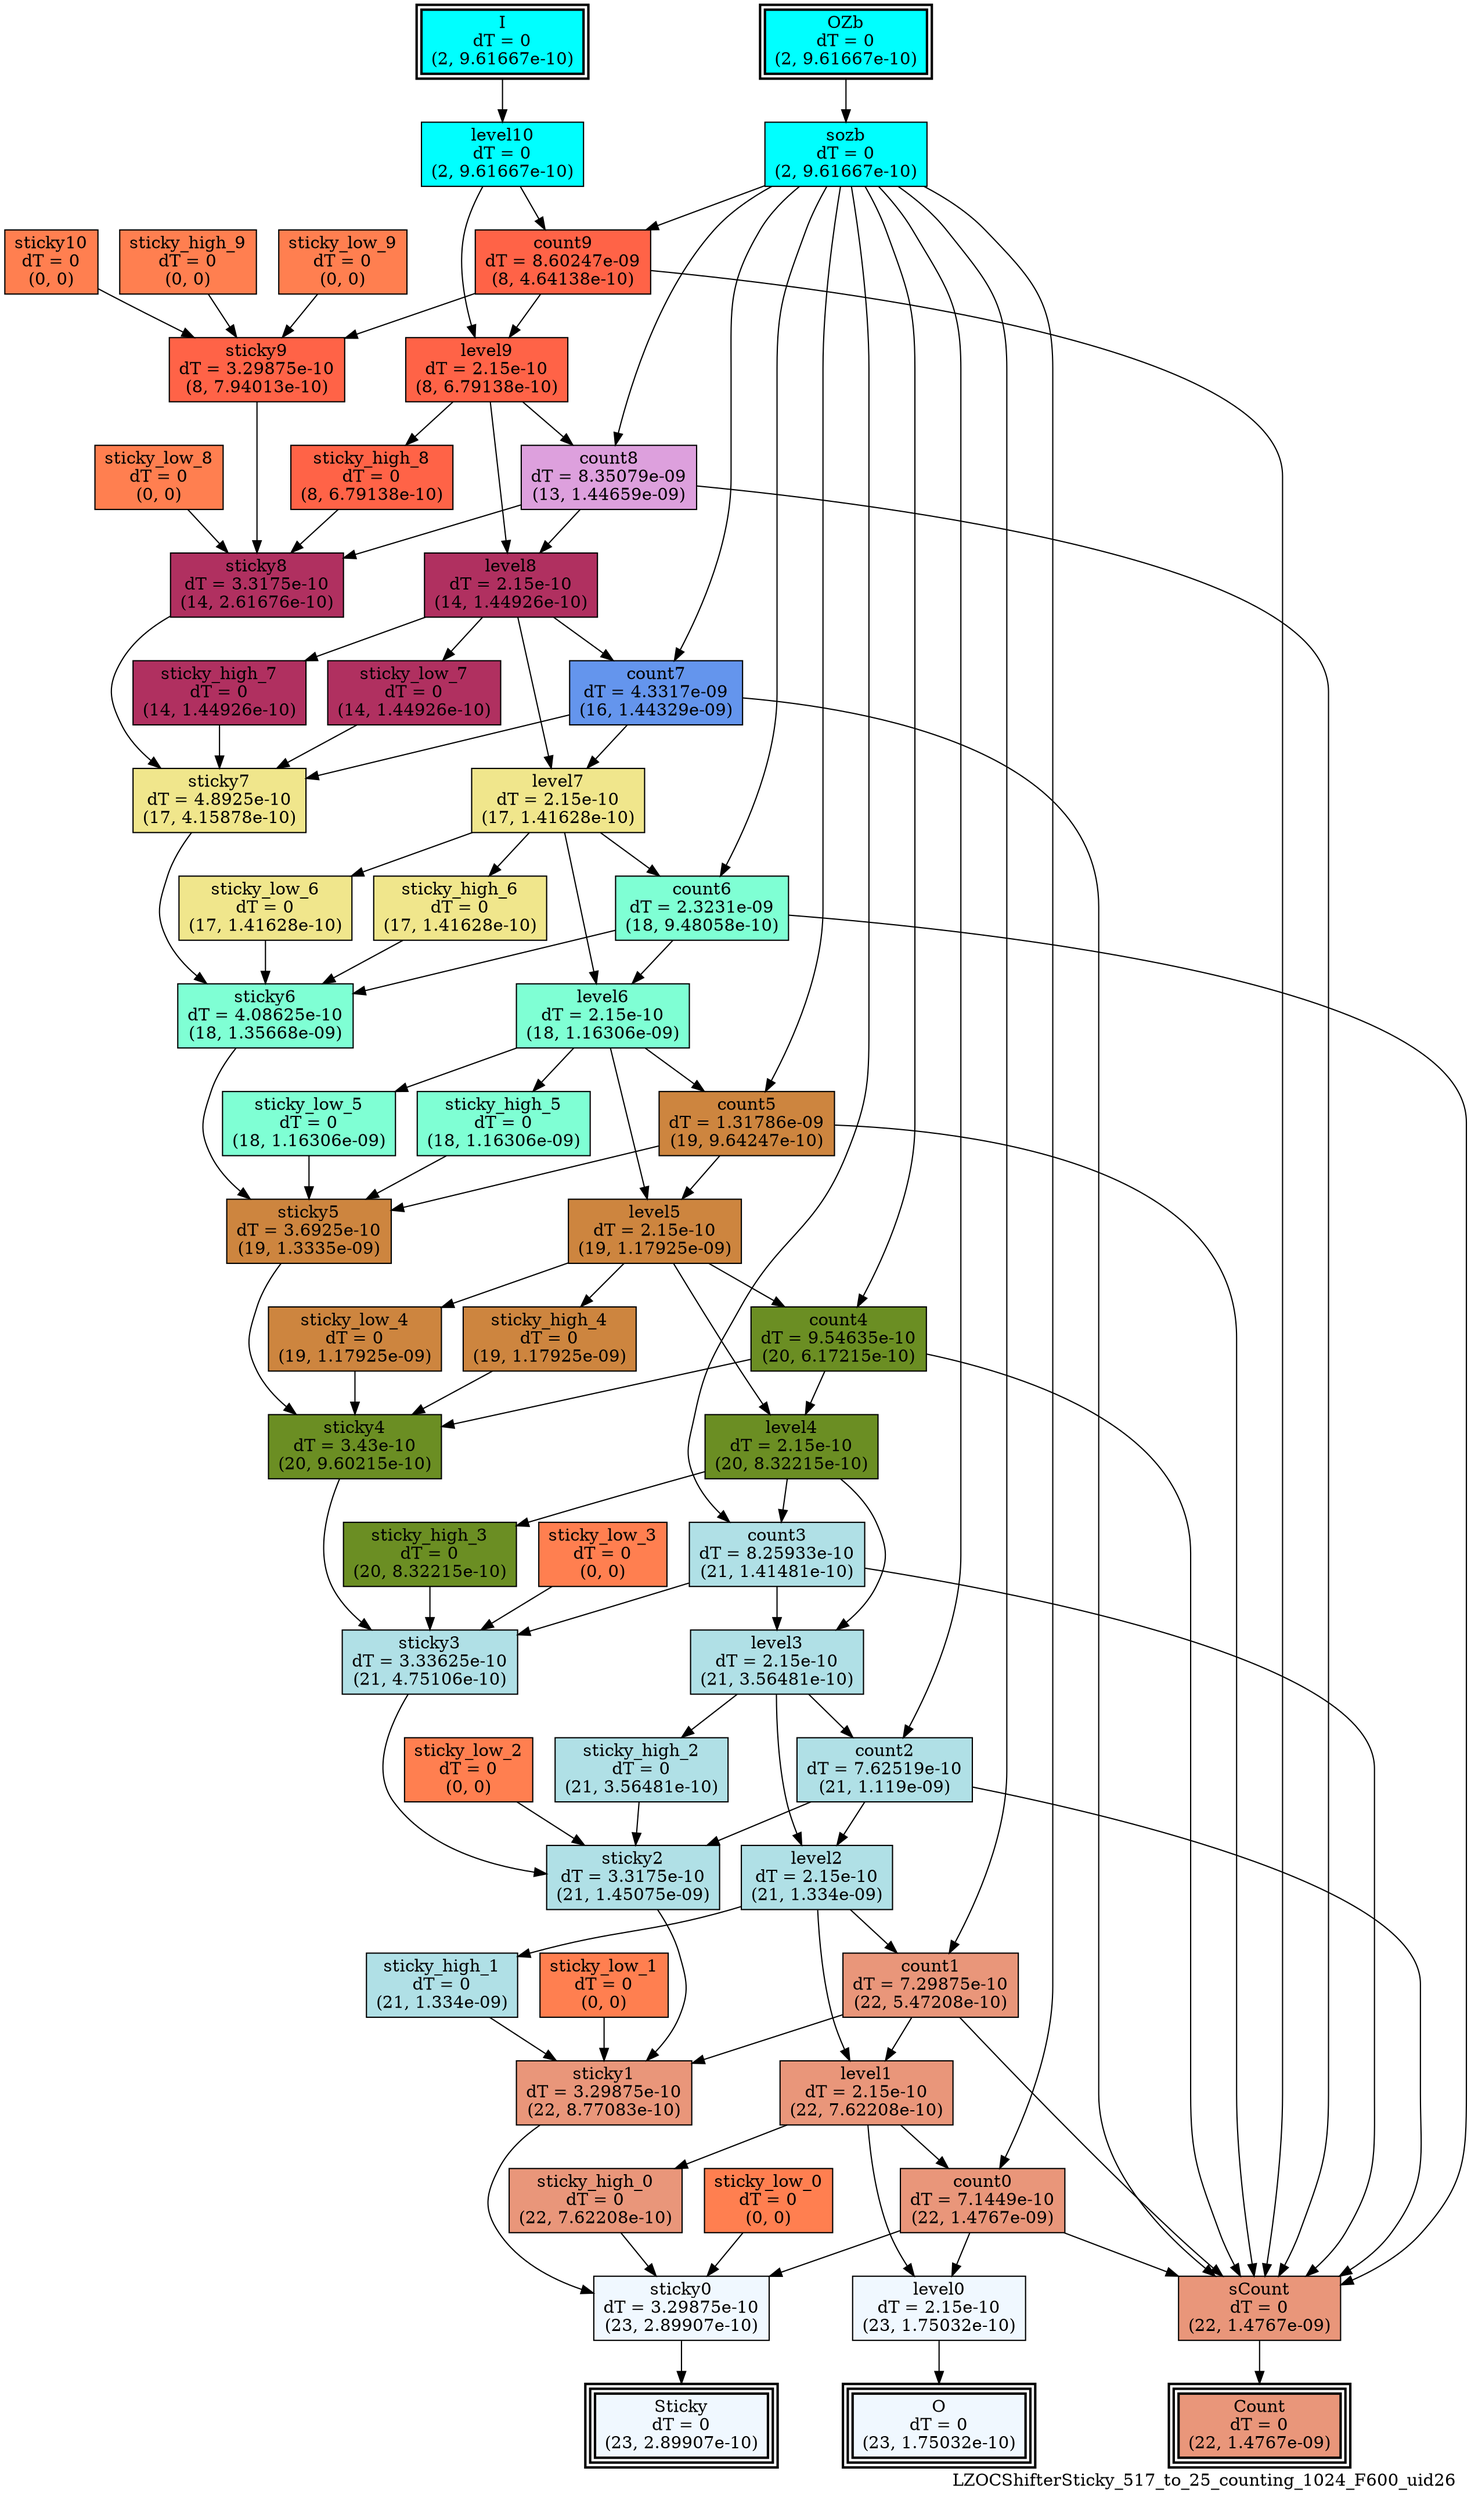 digraph LZOCShifterSticky_517_to_25_counting_1024_F600_uid26
{
	//graph drawing options
	label=LZOCShifterSticky_517_to_25_counting_1024_F600_uid26;
	labelloc=bottom;
	labeljust=right;
	ratio=auto;
	nodesep=0.25;
	ranksep=0.5;

	//input/output signals of operator LZOCShifterSticky_517_to_25_counting_1024_F600_uid26
	I__LZOCShifterSticky_517_to_25_counting_1024_F600_uid26 [ label="I\ndT = 0\n(2, 9.61667e-10)", shape=box, color=black, style="bold, filled", fillcolor=cyan, peripheries=2 ];
	OZb__LZOCShifterSticky_517_to_25_counting_1024_F600_uid26 [ label="OZb\ndT = 0\n(2, 9.61667e-10)", shape=box, color=black, style="bold, filled", fillcolor=cyan, peripheries=2 ];
	Count__LZOCShifterSticky_517_to_25_counting_1024_F600_uid26 [ label="Count\ndT = 0\n(22, 1.4767e-09)", shape=box, color=black, style="bold, filled", fillcolor=darksalmon, peripheries=3 ];
	O__LZOCShifterSticky_517_to_25_counting_1024_F600_uid26 [ label="O\ndT = 0\n(23, 1.75032e-10)", shape=box, color=black, style="bold, filled", fillcolor=aliceblue, peripheries=3 ];
	Sticky__LZOCShifterSticky_517_to_25_counting_1024_F600_uid26 [ label="Sticky\ndT = 0\n(23, 2.89907e-10)", shape=box, color=black, style="bold, filled", fillcolor=aliceblue, peripheries=3 ];
	{rank=same I__LZOCShifterSticky_517_to_25_counting_1024_F600_uid26, OZb__LZOCShifterSticky_517_to_25_counting_1024_F600_uid26};
	{rank=same Count__LZOCShifterSticky_517_to_25_counting_1024_F600_uid26, O__LZOCShifterSticky_517_to_25_counting_1024_F600_uid26, Sticky__LZOCShifterSticky_517_to_25_counting_1024_F600_uid26};
	//internal signals of operator LZOCShifterSticky_517_to_25_counting_1024_F600_uid26
	level10__LZOCShifterSticky_517_to_25_counting_1024_F600_uid26 [ label="level10\ndT = 0\n(2, 9.61667e-10)", shape=box, color=black, style=filled, fillcolor=cyan, peripheries=1 ];
	sozb__LZOCShifterSticky_517_to_25_counting_1024_F600_uid26 [ label="sozb\ndT = 0\n(2, 9.61667e-10)", shape=box, color=black, style=filled, fillcolor=cyan, peripheries=1 ];
	sticky10__LZOCShifterSticky_517_to_25_counting_1024_F600_uid26 [ label="sticky10\ndT = 0\n(0, 0)", shape=box, color=black, style=filled, fillcolor=coral, peripheries=1 ];
	count9__LZOCShifterSticky_517_to_25_counting_1024_F600_uid26 [ label="count9\ndT = 8.60247e-09\n(8, 4.64138e-10)", shape=box, color=black, style=filled, fillcolor=tomato, peripheries=1 ];
	level9__LZOCShifterSticky_517_to_25_counting_1024_F600_uid26 [ label="level9\ndT = 2.15e-10\n(8, 6.79138e-10)", shape=box, color=black, style=filled, fillcolor=tomato, peripheries=1 ];
	sticky_high_9__LZOCShifterSticky_517_to_25_counting_1024_F600_uid26 [ label="sticky_high_9\ndT = 0\n(0, 0)", shape=box, color=black, style=filled, fillcolor=coral, peripheries=1 ];
	sticky_low_9__LZOCShifterSticky_517_to_25_counting_1024_F600_uid26 [ label="sticky_low_9\ndT = 0\n(0, 0)", shape=box, color=black, style=filled, fillcolor=coral, peripheries=1 ];
	sticky9__LZOCShifterSticky_517_to_25_counting_1024_F600_uid26 [ label="sticky9\ndT = 3.29875e-10\n(8, 7.94013e-10)", shape=box, color=black, style=filled, fillcolor=tomato, peripheries=1 ];
	count8__LZOCShifterSticky_517_to_25_counting_1024_F600_uid26 [ label="count8\ndT = 8.35079e-09\n(13, 1.44659e-09)", shape=box, color=black, style=filled, fillcolor=plum, peripheries=1 ];
	level8__LZOCShifterSticky_517_to_25_counting_1024_F600_uid26 [ label="level8\ndT = 2.15e-10\n(14, 1.44926e-10)", shape=box, color=black, style=filled, fillcolor=maroon, peripheries=1 ];
	sticky_high_8__LZOCShifterSticky_517_to_25_counting_1024_F600_uid26 [ label="sticky_high_8\ndT = 0\n(8, 6.79138e-10)", shape=box, color=black, style=filled, fillcolor=tomato, peripheries=1 ];
	sticky_low_8__LZOCShifterSticky_517_to_25_counting_1024_F600_uid26 [ label="sticky_low_8\ndT = 0\n(0, 0)", shape=box, color=black, style=filled, fillcolor=coral, peripheries=1 ];
	sticky8__LZOCShifterSticky_517_to_25_counting_1024_F600_uid26 [ label="sticky8\ndT = 3.3175e-10\n(14, 2.61676e-10)", shape=box, color=black, style=filled, fillcolor=maroon, peripheries=1 ];
	count7__LZOCShifterSticky_517_to_25_counting_1024_F600_uid26 [ label="count7\ndT = 4.3317e-09\n(16, 1.44329e-09)", shape=box, color=black, style=filled, fillcolor=cornflowerblue, peripheries=1 ];
	level7__LZOCShifterSticky_517_to_25_counting_1024_F600_uid26 [ label="level7\ndT = 2.15e-10\n(17, 1.41628e-10)", shape=box, color=black, style=filled, fillcolor=khaki, peripheries=1 ];
	sticky_high_7__LZOCShifterSticky_517_to_25_counting_1024_F600_uid26 [ label="sticky_high_7\ndT = 0\n(14, 1.44926e-10)", shape=box, color=black, style=filled, fillcolor=maroon, peripheries=1 ];
	sticky_low_7__LZOCShifterSticky_517_to_25_counting_1024_F600_uid26 [ label="sticky_low_7\ndT = 0\n(14, 1.44926e-10)", shape=box, color=black, style=filled, fillcolor=maroon, peripheries=1 ];
	sticky7__LZOCShifterSticky_517_to_25_counting_1024_F600_uid26 [ label="sticky7\ndT = 4.8925e-10\n(17, 4.15878e-10)", shape=box, color=black, style=filled, fillcolor=khaki, peripheries=1 ];
	count6__LZOCShifterSticky_517_to_25_counting_1024_F600_uid26 [ label="count6\ndT = 2.3231e-09\n(18, 9.48058e-10)", shape=box, color=black, style=filled, fillcolor=aquamarine, peripheries=1 ];
	level6__LZOCShifterSticky_517_to_25_counting_1024_F600_uid26 [ label="level6\ndT = 2.15e-10\n(18, 1.16306e-09)", shape=box, color=black, style=filled, fillcolor=aquamarine, peripheries=1 ];
	sticky_high_6__LZOCShifterSticky_517_to_25_counting_1024_F600_uid26 [ label="sticky_high_6\ndT = 0\n(17, 1.41628e-10)", shape=box, color=black, style=filled, fillcolor=khaki, peripheries=1 ];
	sticky_low_6__LZOCShifterSticky_517_to_25_counting_1024_F600_uid26 [ label="sticky_low_6\ndT = 0\n(17, 1.41628e-10)", shape=box, color=black, style=filled, fillcolor=khaki, peripheries=1 ];
	sticky6__LZOCShifterSticky_517_to_25_counting_1024_F600_uid26 [ label="sticky6\ndT = 4.08625e-10\n(18, 1.35668e-09)", shape=box, color=black, style=filled, fillcolor=aquamarine, peripheries=1 ];
	count5__LZOCShifterSticky_517_to_25_counting_1024_F600_uid26 [ label="count5\ndT = 1.31786e-09\n(19, 9.64247e-10)", shape=box, color=black, style=filled, fillcolor=peru, peripheries=1 ];
	level5__LZOCShifterSticky_517_to_25_counting_1024_F600_uid26 [ label="level5\ndT = 2.15e-10\n(19, 1.17925e-09)", shape=box, color=black, style=filled, fillcolor=peru, peripheries=1 ];
	sticky_high_5__LZOCShifterSticky_517_to_25_counting_1024_F600_uid26 [ label="sticky_high_5\ndT = 0\n(18, 1.16306e-09)", shape=box, color=black, style=filled, fillcolor=aquamarine, peripheries=1 ];
	sticky_low_5__LZOCShifterSticky_517_to_25_counting_1024_F600_uid26 [ label="sticky_low_5\ndT = 0\n(18, 1.16306e-09)", shape=box, color=black, style=filled, fillcolor=aquamarine, peripheries=1 ];
	sticky5__LZOCShifterSticky_517_to_25_counting_1024_F600_uid26 [ label="sticky5\ndT = 3.6925e-10\n(19, 1.3335e-09)", shape=box, color=black, style=filled, fillcolor=peru, peripheries=1 ];
	count4__LZOCShifterSticky_517_to_25_counting_1024_F600_uid26 [ label="count4\ndT = 9.54635e-10\n(20, 6.17215e-10)", shape=box, color=black, style=filled, fillcolor=olivedrab, peripheries=1 ];
	level4__LZOCShifterSticky_517_to_25_counting_1024_F600_uid26 [ label="level4\ndT = 2.15e-10\n(20, 8.32215e-10)", shape=box, color=black, style=filled, fillcolor=olivedrab, peripheries=1 ];
	sticky_high_4__LZOCShifterSticky_517_to_25_counting_1024_F600_uid26 [ label="sticky_high_4\ndT = 0\n(19, 1.17925e-09)", shape=box, color=black, style=filled, fillcolor=peru, peripheries=1 ];
	sticky_low_4__LZOCShifterSticky_517_to_25_counting_1024_F600_uid26 [ label="sticky_low_4\ndT = 0\n(19, 1.17925e-09)", shape=box, color=black, style=filled, fillcolor=peru, peripheries=1 ];
	sticky4__LZOCShifterSticky_517_to_25_counting_1024_F600_uid26 [ label="sticky4\ndT = 3.43e-10\n(20, 9.60215e-10)", shape=box, color=black, style=filled, fillcolor=olivedrab, peripheries=1 ];
	count3__LZOCShifterSticky_517_to_25_counting_1024_F600_uid26 [ label="count3\ndT = 8.25933e-10\n(21, 1.41481e-10)", shape=box, color=black, style=filled, fillcolor=powderblue, peripheries=1 ];
	level3__LZOCShifterSticky_517_to_25_counting_1024_F600_uid26 [ label="level3\ndT = 2.15e-10\n(21, 3.56481e-10)", shape=box, color=black, style=filled, fillcolor=powderblue, peripheries=1 ];
	sticky_high_3__LZOCShifterSticky_517_to_25_counting_1024_F600_uid26 [ label="sticky_high_3\ndT = 0\n(20, 8.32215e-10)", shape=box, color=black, style=filled, fillcolor=olivedrab, peripheries=1 ];
	sticky_low_3__LZOCShifterSticky_517_to_25_counting_1024_F600_uid26 [ label="sticky_low_3\ndT = 0\n(0, 0)", shape=box, color=black, style=filled, fillcolor=coral, peripheries=1 ];
	sticky3__LZOCShifterSticky_517_to_25_counting_1024_F600_uid26 [ label="sticky3\ndT = 3.33625e-10\n(21, 4.75106e-10)", shape=box, color=black, style=filled, fillcolor=powderblue, peripheries=1 ];
	count2__LZOCShifterSticky_517_to_25_counting_1024_F600_uid26 [ label="count2\ndT = 7.62519e-10\n(21, 1.119e-09)", shape=box, color=black, style=filled, fillcolor=powderblue, peripheries=1 ];
	level2__LZOCShifterSticky_517_to_25_counting_1024_F600_uid26 [ label="level2\ndT = 2.15e-10\n(21, 1.334e-09)", shape=box, color=black, style=filled, fillcolor=powderblue, peripheries=1 ];
	sticky_high_2__LZOCShifterSticky_517_to_25_counting_1024_F600_uid26 [ label="sticky_high_2\ndT = 0\n(21, 3.56481e-10)", shape=box, color=black, style=filled, fillcolor=powderblue, peripheries=1 ];
	sticky_low_2__LZOCShifterSticky_517_to_25_counting_1024_F600_uid26 [ label="sticky_low_2\ndT = 0\n(0, 0)", shape=box, color=black, style=filled, fillcolor=coral, peripheries=1 ];
	sticky2__LZOCShifterSticky_517_to_25_counting_1024_F600_uid26 [ label="sticky2\ndT = 3.3175e-10\n(21, 1.45075e-09)", shape=box, color=black, style=filled, fillcolor=powderblue, peripheries=1 ];
	count1__LZOCShifterSticky_517_to_25_counting_1024_F600_uid26 [ label="count1\ndT = 7.29875e-10\n(22, 5.47208e-10)", shape=box, color=black, style=filled, fillcolor=darksalmon, peripheries=1 ];
	level1__LZOCShifterSticky_517_to_25_counting_1024_F600_uid26 [ label="level1\ndT = 2.15e-10\n(22, 7.62208e-10)", shape=box, color=black, style=filled, fillcolor=darksalmon, peripheries=1 ];
	sticky_high_1__LZOCShifterSticky_517_to_25_counting_1024_F600_uid26 [ label="sticky_high_1\ndT = 0\n(21, 1.334e-09)", shape=box, color=black, style=filled, fillcolor=powderblue, peripheries=1 ];
	sticky_low_1__LZOCShifterSticky_517_to_25_counting_1024_F600_uid26 [ label="sticky_low_1\ndT = 0\n(0, 0)", shape=box, color=black, style=filled, fillcolor=coral, peripheries=1 ];
	sticky1__LZOCShifterSticky_517_to_25_counting_1024_F600_uid26 [ label="sticky1\ndT = 3.29875e-10\n(22, 8.77083e-10)", shape=box, color=black, style=filled, fillcolor=darksalmon, peripheries=1 ];
	count0__LZOCShifterSticky_517_to_25_counting_1024_F600_uid26 [ label="count0\ndT = 7.1449e-10\n(22, 1.4767e-09)", shape=box, color=black, style=filled, fillcolor=darksalmon, peripheries=1 ];
	level0__LZOCShifterSticky_517_to_25_counting_1024_F600_uid26 [ label="level0\ndT = 2.15e-10\n(23, 1.75032e-10)", shape=box, color=black, style=filled, fillcolor=aliceblue, peripheries=1 ];
	sticky_high_0__LZOCShifterSticky_517_to_25_counting_1024_F600_uid26 [ label="sticky_high_0\ndT = 0\n(22, 7.62208e-10)", shape=box, color=black, style=filled, fillcolor=darksalmon, peripheries=1 ];
	sticky_low_0__LZOCShifterSticky_517_to_25_counting_1024_F600_uid26 [ label="sticky_low_0\ndT = 0\n(0, 0)", shape=box, color=black, style=filled, fillcolor=coral, peripheries=1 ];
	sticky0__LZOCShifterSticky_517_to_25_counting_1024_F600_uid26 [ label="sticky0\ndT = 3.29875e-10\n(23, 2.89907e-10)", shape=box, color=black, style=filled, fillcolor=aliceblue, peripheries=1 ];
	sCount__LZOCShifterSticky_517_to_25_counting_1024_F600_uid26 [ label="sCount\ndT = 0\n(22, 1.4767e-09)", shape=box, color=black, style=filled, fillcolor=darksalmon, peripheries=1 ];

	//subcomponents of operator LZOCShifterSticky_517_to_25_counting_1024_F600_uid26

	//input and internal signal connections of operator LZOCShifterSticky_517_to_25_counting_1024_F600_uid26
	I__LZOCShifterSticky_517_to_25_counting_1024_F600_uid26 -> level10__LZOCShifterSticky_517_to_25_counting_1024_F600_uid26 [ arrowhead=normal, arrowsize=1.0, arrowtail=normal, color=black, dir=forward  ];
	OZb__LZOCShifterSticky_517_to_25_counting_1024_F600_uid26 -> sozb__LZOCShifterSticky_517_to_25_counting_1024_F600_uid26 [ arrowhead=normal, arrowsize=1.0, arrowtail=normal, color=black, dir=forward  ];
	level10__LZOCShifterSticky_517_to_25_counting_1024_F600_uid26 -> count9__LZOCShifterSticky_517_to_25_counting_1024_F600_uid26 [ arrowhead=normal, arrowsize=1.0, arrowtail=normal, color=black, dir=forward  ];
	level10__LZOCShifterSticky_517_to_25_counting_1024_F600_uid26 -> level9__LZOCShifterSticky_517_to_25_counting_1024_F600_uid26 [ arrowhead=normal, arrowsize=1.0, arrowtail=normal, color=black, dir=forward  ];
	sozb__LZOCShifterSticky_517_to_25_counting_1024_F600_uid26 -> count9__LZOCShifterSticky_517_to_25_counting_1024_F600_uid26 [ arrowhead=normal, arrowsize=1.0, arrowtail=normal, color=black, dir=forward  ];
	sozb__LZOCShifterSticky_517_to_25_counting_1024_F600_uid26 -> count8__LZOCShifterSticky_517_to_25_counting_1024_F600_uid26 [ arrowhead=normal, arrowsize=1.0, arrowtail=normal, color=black, dir=forward  ];
	sozb__LZOCShifterSticky_517_to_25_counting_1024_F600_uid26 -> count7__LZOCShifterSticky_517_to_25_counting_1024_F600_uid26 [ arrowhead=normal, arrowsize=1.0, arrowtail=normal, color=black, dir=forward  ];
	sozb__LZOCShifterSticky_517_to_25_counting_1024_F600_uid26 -> count6__LZOCShifterSticky_517_to_25_counting_1024_F600_uid26 [ arrowhead=normal, arrowsize=1.0, arrowtail=normal, color=black, dir=forward  ];
	sozb__LZOCShifterSticky_517_to_25_counting_1024_F600_uid26 -> count5__LZOCShifterSticky_517_to_25_counting_1024_F600_uid26 [ arrowhead=normal, arrowsize=1.0, arrowtail=normal, color=black, dir=forward  ];
	sozb__LZOCShifterSticky_517_to_25_counting_1024_F600_uid26 -> count4__LZOCShifterSticky_517_to_25_counting_1024_F600_uid26 [ arrowhead=normal, arrowsize=1.0, arrowtail=normal, color=black, dir=forward  ];
	sozb__LZOCShifterSticky_517_to_25_counting_1024_F600_uid26 -> count3__LZOCShifterSticky_517_to_25_counting_1024_F600_uid26 [ arrowhead=normal, arrowsize=1.0, arrowtail=normal, color=black, dir=forward  ];
	sozb__LZOCShifterSticky_517_to_25_counting_1024_F600_uid26 -> count2__LZOCShifterSticky_517_to_25_counting_1024_F600_uid26 [ arrowhead=normal, arrowsize=1.0, arrowtail=normal, color=black, dir=forward  ];
	sozb__LZOCShifterSticky_517_to_25_counting_1024_F600_uid26 -> count1__LZOCShifterSticky_517_to_25_counting_1024_F600_uid26 [ arrowhead=normal, arrowsize=1.0, arrowtail=normal, color=black, dir=forward  ];
	sozb__LZOCShifterSticky_517_to_25_counting_1024_F600_uid26 -> count0__LZOCShifterSticky_517_to_25_counting_1024_F600_uid26 [ arrowhead=normal, arrowsize=1.0, arrowtail=normal, color=black, dir=forward  ];
	sticky10__LZOCShifterSticky_517_to_25_counting_1024_F600_uid26 -> sticky9__LZOCShifterSticky_517_to_25_counting_1024_F600_uid26 [ arrowhead=normal, arrowsize=1.0, arrowtail=normal, color=black, dir=forward  ];
	count9__LZOCShifterSticky_517_to_25_counting_1024_F600_uid26 -> level9__LZOCShifterSticky_517_to_25_counting_1024_F600_uid26 [ arrowhead=normal, arrowsize=1.0, arrowtail=normal, color=black, dir=forward  ];
	count9__LZOCShifterSticky_517_to_25_counting_1024_F600_uid26 -> sticky9__LZOCShifterSticky_517_to_25_counting_1024_F600_uid26 [ arrowhead=normal, arrowsize=1.0, arrowtail=normal, color=black, dir=forward  ];
	count9__LZOCShifterSticky_517_to_25_counting_1024_F600_uid26 -> sCount__LZOCShifterSticky_517_to_25_counting_1024_F600_uid26 [ arrowhead=normal, arrowsize=1.0, arrowtail=normal, color=black, dir=forward  ];
	level9__LZOCShifterSticky_517_to_25_counting_1024_F600_uid26 -> count8__LZOCShifterSticky_517_to_25_counting_1024_F600_uid26 [ arrowhead=normal, arrowsize=1.0, arrowtail=normal, color=black, dir=forward  ];
	level9__LZOCShifterSticky_517_to_25_counting_1024_F600_uid26 -> level8__LZOCShifterSticky_517_to_25_counting_1024_F600_uid26 [ arrowhead=normal, arrowsize=1.0, arrowtail=normal, color=black, dir=forward  ];
	level9__LZOCShifterSticky_517_to_25_counting_1024_F600_uid26 -> sticky_high_8__LZOCShifterSticky_517_to_25_counting_1024_F600_uid26 [ arrowhead=normal, arrowsize=1.0, arrowtail=normal, color=black, dir=forward  ];
	sticky_high_9__LZOCShifterSticky_517_to_25_counting_1024_F600_uid26 -> sticky9__LZOCShifterSticky_517_to_25_counting_1024_F600_uid26 [ arrowhead=normal, arrowsize=1.0, arrowtail=normal, color=black, dir=forward  ];
	sticky_low_9__LZOCShifterSticky_517_to_25_counting_1024_F600_uid26 -> sticky9__LZOCShifterSticky_517_to_25_counting_1024_F600_uid26 [ arrowhead=normal, arrowsize=1.0, arrowtail=normal, color=black, dir=forward  ];
	sticky9__LZOCShifterSticky_517_to_25_counting_1024_F600_uid26 -> sticky8__LZOCShifterSticky_517_to_25_counting_1024_F600_uid26 [ arrowhead=normal, arrowsize=1.0, arrowtail=normal, color=black, dir=forward  ];
	count8__LZOCShifterSticky_517_to_25_counting_1024_F600_uid26 -> level8__LZOCShifterSticky_517_to_25_counting_1024_F600_uid26 [ arrowhead=normal, arrowsize=1.0, arrowtail=normal, color=black, dir=forward  ];
	count8__LZOCShifterSticky_517_to_25_counting_1024_F600_uid26 -> sticky8__LZOCShifterSticky_517_to_25_counting_1024_F600_uid26 [ arrowhead=normal, arrowsize=1.0, arrowtail=normal, color=black, dir=forward  ];
	count8__LZOCShifterSticky_517_to_25_counting_1024_F600_uid26 -> sCount__LZOCShifterSticky_517_to_25_counting_1024_F600_uid26 [ arrowhead=normal, arrowsize=1.0, arrowtail=normal, color=black, dir=forward  ];
	level8__LZOCShifterSticky_517_to_25_counting_1024_F600_uid26 -> count7__LZOCShifterSticky_517_to_25_counting_1024_F600_uid26 [ arrowhead=normal, arrowsize=1.0, arrowtail=normal, color=black, dir=forward  ];
	level8__LZOCShifterSticky_517_to_25_counting_1024_F600_uid26 -> level7__LZOCShifterSticky_517_to_25_counting_1024_F600_uid26 [ arrowhead=normal, arrowsize=1.0, arrowtail=normal, color=black, dir=forward  ];
	level8__LZOCShifterSticky_517_to_25_counting_1024_F600_uid26 -> sticky_high_7__LZOCShifterSticky_517_to_25_counting_1024_F600_uid26 [ arrowhead=normal, arrowsize=1.0, arrowtail=normal, color=black, dir=forward  ];
	level8__LZOCShifterSticky_517_to_25_counting_1024_F600_uid26 -> sticky_low_7__LZOCShifterSticky_517_to_25_counting_1024_F600_uid26 [ arrowhead=normal, arrowsize=1.0, arrowtail=normal, color=black, dir=forward  ];
	sticky_high_8__LZOCShifterSticky_517_to_25_counting_1024_F600_uid26 -> sticky8__LZOCShifterSticky_517_to_25_counting_1024_F600_uid26 [ arrowhead=normal, arrowsize=1.0, arrowtail=normal, color=black, dir=forward  ];
	sticky_low_8__LZOCShifterSticky_517_to_25_counting_1024_F600_uid26 -> sticky8__LZOCShifterSticky_517_to_25_counting_1024_F600_uid26 [ arrowhead=normal, arrowsize=1.0, arrowtail=normal, color=black, dir=forward  ];
	sticky8__LZOCShifterSticky_517_to_25_counting_1024_F600_uid26 -> sticky7__LZOCShifterSticky_517_to_25_counting_1024_F600_uid26 [ arrowhead=normal, arrowsize=1.0, arrowtail=normal, color=black, dir=forward  ];
	count7__LZOCShifterSticky_517_to_25_counting_1024_F600_uid26 -> level7__LZOCShifterSticky_517_to_25_counting_1024_F600_uid26 [ arrowhead=normal, arrowsize=1.0, arrowtail=normal, color=black, dir=forward  ];
	count7__LZOCShifterSticky_517_to_25_counting_1024_F600_uid26 -> sticky7__LZOCShifterSticky_517_to_25_counting_1024_F600_uid26 [ arrowhead=normal, arrowsize=1.0, arrowtail=normal, color=black, dir=forward  ];
	count7__LZOCShifterSticky_517_to_25_counting_1024_F600_uid26 -> sCount__LZOCShifterSticky_517_to_25_counting_1024_F600_uid26 [ arrowhead=normal, arrowsize=1.0, arrowtail=normal, color=black, dir=forward  ];
	level7__LZOCShifterSticky_517_to_25_counting_1024_F600_uid26 -> count6__LZOCShifterSticky_517_to_25_counting_1024_F600_uid26 [ arrowhead=normal, arrowsize=1.0, arrowtail=normal, color=black, dir=forward  ];
	level7__LZOCShifterSticky_517_to_25_counting_1024_F600_uid26 -> level6__LZOCShifterSticky_517_to_25_counting_1024_F600_uid26 [ arrowhead=normal, arrowsize=1.0, arrowtail=normal, color=black, dir=forward  ];
	level7__LZOCShifterSticky_517_to_25_counting_1024_F600_uid26 -> sticky_high_6__LZOCShifterSticky_517_to_25_counting_1024_F600_uid26 [ arrowhead=normal, arrowsize=1.0, arrowtail=normal, color=black, dir=forward  ];
	level7__LZOCShifterSticky_517_to_25_counting_1024_F600_uid26 -> sticky_low_6__LZOCShifterSticky_517_to_25_counting_1024_F600_uid26 [ arrowhead=normal, arrowsize=1.0, arrowtail=normal, color=black, dir=forward  ];
	sticky_high_7__LZOCShifterSticky_517_to_25_counting_1024_F600_uid26 -> sticky7__LZOCShifterSticky_517_to_25_counting_1024_F600_uid26 [ arrowhead=normal, arrowsize=1.0, arrowtail=normal, color=black, dir=forward  ];
	sticky_low_7__LZOCShifterSticky_517_to_25_counting_1024_F600_uid26 -> sticky7__LZOCShifterSticky_517_to_25_counting_1024_F600_uid26 [ arrowhead=normal, arrowsize=1.0, arrowtail=normal, color=black, dir=forward  ];
	sticky7__LZOCShifterSticky_517_to_25_counting_1024_F600_uid26 -> sticky6__LZOCShifterSticky_517_to_25_counting_1024_F600_uid26 [ arrowhead=normal, arrowsize=1.0, arrowtail=normal, color=black, dir=forward  ];
	count6__LZOCShifterSticky_517_to_25_counting_1024_F600_uid26 -> level6__LZOCShifterSticky_517_to_25_counting_1024_F600_uid26 [ arrowhead=normal, arrowsize=1.0, arrowtail=normal, color=black, dir=forward  ];
	count6__LZOCShifterSticky_517_to_25_counting_1024_F600_uid26 -> sticky6__LZOCShifterSticky_517_to_25_counting_1024_F600_uid26 [ arrowhead=normal, arrowsize=1.0, arrowtail=normal, color=black, dir=forward  ];
	count6__LZOCShifterSticky_517_to_25_counting_1024_F600_uid26 -> sCount__LZOCShifterSticky_517_to_25_counting_1024_F600_uid26 [ arrowhead=normal, arrowsize=1.0, arrowtail=normal, color=black, dir=forward  ];
	level6__LZOCShifterSticky_517_to_25_counting_1024_F600_uid26 -> count5__LZOCShifterSticky_517_to_25_counting_1024_F600_uid26 [ arrowhead=normal, arrowsize=1.0, arrowtail=normal, color=black, dir=forward  ];
	level6__LZOCShifterSticky_517_to_25_counting_1024_F600_uid26 -> level5__LZOCShifterSticky_517_to_25_counting_1024_F600_uid26 [ arrowhead=normal, arrowsize=1.0, arrowtail=normal, color=black, dir=forward  ];
	level6__LZOCShifterSticky_517_to_25_counting_1024_F600_uid26 -> sticky_high_5__LZOCShifterSticky_517_to_25_counting_1024_F600_uid26 [ arrowhead=normal, arrowsize=1.0, arrowtail=normal, color=black, dir=forward  ];
	level6__LZOCShifterSticky_517_to_25_counting_1024_F600_uid26 -> sticky_low_5__LZOCShifterSticky_517_to_25_counting_1024_F600_uid26 [ arrowhead=normal, arrowsize=1.0, arrowtail=normal, color=black, dir=forward  ];
	sticky_high_6__LZOCShifterSticky_517_to_25_counting_1024_F600_uid26 -> sticky6__LZOCShifterSticky_517_to_25_counting_1024_F600_uid26 [ arrowhead=normal, arrowsize=1.0, arrowtail=normal, color=black, dir=forward  ];
	sticky_low_6__LZOCShifterSticky_517_to_25_counting_1024_F600_uid26 -> sticky6__LZOCShifterSticky_517_to_25_counting_1024_F600_uid26 [ arrowhead=normal, arrowsize=1.0, arrowtail=normal, color=black, dir=forward  ];
	sticky6__LZOCShifterSticky_517_to_25_counting_1024_F600_uid26 -> sticky5__LZOCShifterSticky_517_to_25_counting_1024_F600_uid26 [ arrowhead=normal, arrowsize=1.0, arrowtail=normal, color=black, dir=forward  ];
	count5__LZOCShifterSticky_517_to_25_counting_1024_F600_uid26 -> level5__LZOCShifterSticky_517_to_25_counting_1024_F600_uid26 [ arrowhead=normal, arrowsize=1.0, arrowtail=normal, color=black, dir=forward  ];
	count5__LZOCShifterSticky_517_to_25_counting_1024_F600_uid26 -> sticky5__LZOCShifterSticky_517_to_25_counting_1024_F600_uid26 [ arrowhead=normal, arrowsize=1.0, arrowtail=normal, color=black, dir=forward  ];
	count5__LZOCShifterSticky_517_to_25_counting_1024_F600_uid26 -> sCount__LZOCShifterSticky_517_to_25_counting_1024_F600_uid26 [ arrowhead=normal, arrowsize=1.0, arrowtail=normal, color=black, dir=forward  ];
	level5__LZOCShifterSticky_517_to_25_counting_1024_F600_uid26 -> count4__LZOCShifterSticky_517_to_25_counting_1024_F600_uid26 [ arrowhead=normal, arrowsize=1.0, arrowtail=normal, color=black, dir=forward  ];
	level5__LZOCShifterSticky_517_to_25_counting_1024_F600_uid26 -> level4__LZOCShifterSticky_517_to_25_counting_1024_F600_uid26 [ arrowhead=normal, arrowsize=1.0, arrowtail=normal, color=black, dir=forward  ];
	level5__LZOCShifterSticky_517_to_25_counting_1024_F600_uid26 -> sticky_high_4__LZOCShifterSticky_517_to_25_counting_1024_F600_uid26 [ arrowhead=normal, arrowsize=1.0, arrowtail=normal, color=black, dir=forward  ];
	level5__LZOCShifterSticky_517_to_25_counting_1024_F600_uid26 -> sticky_low_4__LZOCShifterSticky_517_to_25_counting_1024_F600_uid26 [ arrowhead=normal, arrowsize=1.0, arrowtail=normal, color=black, dir=forward  ];
	sticky_high_5__LZOCShifterSticky_517_to_25_counting_1024_F600_uid26 -> sticky5__LZOCShifterSticky_517_to_25_counting_1024_F600_uid26 [ arrowhead=normal, arrowsize=1.0, arrowtail=normal, color=black, dir=forward  ];
	sticky_low_5__LZOCShifterSticky_517_to_25_counting_1024_F600_uid26 -> sticky5__LZOCShifterSticky_517_to_25_counting_1024_F600_uid26 [ arrowhead=normal, arrowsize=1.0, arrowtail=normal, color=black, dir=forward  ];
	sticky5__LZOCShifterSticky_517_to_25_counting_1024_F600_uid26 -> sticky4__LZOCShifterSticky_517_to_25_counting_1024_F600_uid26 [ arrowhead=normal, arrowsize=1.0, arrowtail=normal, color=black, dir=forward  ];
	count4__LZOCShifterSticky_517_to_25_counting_1024_F600_uid26 -> level4__LZOCShifterSticky_517_to_25_counting_1024_F600_uid26 [ arrowhead=normal, arrowsize=1.0, arrowtail=normal, color=black, dir=forward  ];
	count4__LZOCShifterSticky_517_to_25_counting_1024_F600_uid26 -> sticky4__LZOCShifterSticky_517_to_25_counting_1024_F600_uid26 [ arrowhead=normal, arrowsize=1.0, arrowtail=normal, color=black, dir=forward  ];
	count4__LZOCShifterSticky_517_to_25_counting_1024_F600_uid26 -> sCount__LZOCShifterSticky_517_to_25_counting_1024_F600_uid26 [ arrowhead=normal, arrowsize=1.0, arrowtail=normal, color=black, dir=forward  ];
	level4__LZOCShifterSticky_517_to_25_counting_1024_F600_uid26 -> count3__LZOCShifterSticky_517_to_25_counting_1024_F600_uid26 [ arrowhead=normal, arrowsize=1.0, arrowtail=normal, color=black, dir=forward  ];
	level4__LZOCShifterSticky_517_to_25_counting_1024_F600_uid26 -> level3__LZOCShifterSticky_517_to_25_counting_1024_F600_uid26 [ arrowhead=normal, arrowsize=1.0, arrowtail=normal, color=black, dir=forward  ];
	level4__LZOCShifterSticky_517_to_25_counting_1024_F600_uid26 -> sticky_high_3__LZOCShifterSticky_517_to_25_counting_1024_F600_uid26 [ arrowhead=normal, arrowsize=1.0, arrowtail=normal, color=black, dir=forward  ];
	sticky_high_4__LZOCShifterSticky_517_to_25_counting_1024_F600_uid26 -> sticky4__LZOCShifterSticky_517_to_25_counting_1024_F600_uid26 [ arrowhead=normal, arrowsize=1.0, arrowtail=normal, color=black, dir=forward  ];
	sticky_low_4__LZOCShifterSticky_517_to_25_counting_1024_F600_uid26 -> sticky4__LZOCShifterSticky_517_to_25_counting_1024_F600_uid26 [ arrowhead=normal, arrowsize=1.0, arrowtail=normal, color=black, dir=forward  ];
	sticky4__LZOCShifterSticky_517_to_25_counting_1024_F600_uid26 -> sticky3__LZOCShifterSticky_517_to_25_counting_1024_F600_uid26 [ arrowhead=normal, arrowsize=1.0, arrowtail=normal, color=black, dir=forward  ];
	count3__LZOCShifterSticky_517_to_25_counting_1024_F600_uid26 -> level3__LZOCShifterSticky_517_to_25_counting_1024_F600_uid26 [ arrowhead=normal, arrowsize=1.0, arrowtail=normal, color=black, dir=forward  ];
	count3__LZOCShifterSticky_517_to_25_counting_1024_F600_uid26 -> sticky3__LZOCShifterSticky_517_to_25_counting_1024_F600_uid26 [ arrowhead=normal, arrowsize=1.0, arrowtail=normal, color=black, dir=forward  ];
	count3__LZOCShifterSticky_517_to_25_counting_1024_F600_uid26 -> sCount__LZOCShifterSticky_517_to_25_counting_1024_F600_uid26 [ arrowhead=normal, arrowsize=1.0, arrowtail=normal, color=black, dir=forward  ];
	level3__LZOCShifterSticky_517_to_25_counting_1024_F600_uid26 -> count2__LZOCShifterSticky_517_to_25_counting_1024_F600_uid26 [ arrowhead=normal, arrowsize=1.0, arrowtail=normal, color=black, dir=forward  ];
	level3__LZOCShifterSticky_517_to_25_counting_1024_F600_uid26 -> level2__LZOCShifterSticky_517_to_25_counting_1024_F600_uid26 [ arrowhead=normal, arrowsize=1.0, arrowtail=normal, color=black, dir=forward  ];
	level3__LZOCShifterSticky_517_to_25_counting_1024_F600_uid26 -> sticky_high_2__LZOCShifterSticky_517_to_25_counting_1024_F600_uid26 [ arrowhead=normal, arrowsize=1.0, arrowtail=normal, color=black, dir=forward  ];
	sticky_high_3__LZOCShifterSticky_517_to_25_counting_1024_F600_uid26 -> sticky3__LZOCShifterSticky_517_to_25_counting_1024_F600_uid26 [ arrowhead=normal, arrowsize=1.0, arrowtail=normal, color=black, dir=forward  ];
	sticky_low_3__LZOCShifterSticky_517_to_25_counting_1024_F600_uid26 -> sticky3__LZOCShifterSticky_517_to_25_counting_1024_F600_uid26 [ arrowhead=normal, arrowsize=1.0, arrowtail=normal, color=black, dir=forward  ];
	sticky3__LZOCShifterSticky_517_to_25_counting_1024_F600_uid26 -> sticky2__LZOCShifterSticky_517_to_25_counting_1024_F600_uid26 [ arrowhead=normal, arrowsize=1.0, arrowtail=normal, color=black, dir=forward  ];
	count2__LZOCShifterSticky_517_to_25_counting_1024_F600_uid26 -> level2__LZOCShifterSticky_517_to_25_counting_1024_F600_uid26 [ arrowhead=normal, arrowsize=1.0, arrowtail=normal, color=black, dir=forward  ];
	count2__LZOCShifterSticky_517_to_25_counting_1024_F600_uid26 -> sticky2__LZOCShifterSticky_517_to_25_counting_1024_F600_uid26 [ arrowhead=normal, arrowsize=1.0, arrowtail=normal, color=black, dir=forward  ];
	count2__LZOCShifterSticky_517_to_25_counting_1024_F600_uid26 -> sCount__LZOCShifterSticky_517_to_25_counting_1024_F600_uid26 [ arrowhead=normal, arrowsize=1.0, arrowtail=normal, color=black, dir=forward  ];
	level2__LZOCShifterSticky_517_to_25_counting_1024_F600_uid26 -> count1__LZOCShifterSticky_517_to_25_counting_1024_F600_uid26 [ arrowhead=normal, arrowsize=1.0, arrowtail=normal, color=black, dir=forward  ];
	level2__LZOCShifterSticky_517_to_25_counting_1024_F600_uid26 -> level1__LZOCShifterSticky_517_to_25_counting_1024_F600_uid26 [ arrowhead=normal, arrowsize=1.0, arrowtail=normal, color=black, dir=forward  ];
	level2__LZOCShifterSticky_517_to_25_counting_1024_F600_uid26 -> sticky_high_1__LZOCShifterSticky_517_to_25_counting_1024_F600_uid26 [ arrowhead=normal, arrowsize=1.0, arrowtail=normal, color=black, dir=forward  ];
	sticky_high_2__LZOCShifterSticky_517_to_25_counting_1024_F600_uid26 -> sticky2__LZOCShifterSticky_517_to_25_counting_1024_F600_uid26 [ arrowhead=normal, arrowsize=1.0, arrowtail=normal, color=black, dir=forward  ];
	sticky_low_2__LZOCShifterSticky_517_to_25_counting_1024_F600_uid26 -> sticky2__LZOCShifterSticky_517_to_25_counting_1024_F600_uid26 [ arrowhead=normal, arrowsize=1.0, arrowtail=normal, color=black, dir=forward  ];
	sticky2__LZOCShifterSticky_517_to_25_counting_1024_F600_uid26 -> sticky1__LZOCShifterSticky_517_to_25_counting_1024_F600_uid26 [ arrowhead=normal, arrowsize=1.0, arrowtail=normal, color=black, dir=forward  ];
	count1__LZOCShifterSticky_517_to_25_counting_1024_F600_uid26 -> level1__LZOCShifterSticky_517_to_25_counting_1024_F600_uid26 [ arrowhead=normal, arrowsize=1.0, arrowtail=normal, color=black, dir=forward  ];
	count1__LZOCShifterSticky_517_to_25_counting_1024_F600_uid26 -> sticky1__LZOCShifterSticky_517_to_25_counting_1024_F600_uid26 [ arrowhead=normal, arrowsize=1.0, arrowtail=normal, color=black, dir=forward  ];
	count1__LZOCShifterSticky_517_to_25_counting_1024_F600_uid26 -> sCount__LZOCShifterSticky_517_to_25_counting_1024_F600_uid26 [ arrowhead=normal, arrowsize=1.0, arrowtail=normal, color=black, dir=forward  ];
	level1__LZOCShifterSticky_517_to_25_counting_1024_F600_uid26 -> count0__LZOCShifterSticky_517_to_25_counting_1024_F600_uid26 [ arrowhead=normal, arrowsize=1.0, arrowtail=normal, color=black, dir=forward  ];
	level1__LZOCShifterSticky_517_to_25_counting_1024_F600_uid26 -> level0__LZOCShifterSticky_517_to_25_counting_1024_F600_uid26 [ arrowhead=normal, arrowsize=1.0, arrowtail=normal, color=black, dir=forward  ];
	level1__LZOCShifterSticky_517_to_25_counting_1024_F600_uid26 -> sticky_high_0__LZOCShifterSticky_517_to_25_counting_1024_F600_uid26 [ arrowhead=normal, arrowsize=1.0, arrowtail=normal, color=black, dir=forward  ];
	sticky_high_1__LZOCShifterSticky_517_to_25_counting_1024_F600_uid26 -> sticky1__LZOCShifterSticky_517_to_25_counting_1024_F600_uid26 [ arrowhead=normal, arrowsize=1.0, arrowtail=normal, color=black, dir=forward  ];
	sticky_low_1__LZOCShifterSticky_517_to_25_counting_1024_F600_uid26 -> sticky1__LZOCShifterSticky_517_to_25_counting_1024_F600_uid26 [ arrowhead=normal, arrowsize=1.0, arrowtail=normal, color=black, dir=forward  ];
	sticky1__LZOCShifterSticky_517_to_25_counting_1024_F600_uid26 -> sticky0__LZOCShifterSticky_517_to_25_counting_1024_F600_uid26 [ arrowhead=normal, arrowsize=1.0, arrowtail=normal, color=black, dir=forward  ];
	count0__LZOCShifterSticky_517_to_25_counting_1024_F600_uid26 -> level0__LZOCShifterSticky_517_to_25_counting_1024_F600_uid26 [ arrowhead=normal, arrowsize=1.0, arrowtail=normal, color=black, dir=forward  ];
	count0__LZOCShifterSticky_517_to_25_counting_1024_F600_uid26 -> sticky0__LZOCShifterSticky_517_to_25_counting_1024_F600_uid26 [ arrowhead=normal, arrowsize=1.0, arrowtail=normal, color=black, dir=forward  ];
	count0__LZOCShifterSticky_517_to_25_counting_1024_F600_uid26 -> sCount__LZOCShifterSticky_517_to_25_counting_1024_F600_uid26 [ arrowhead=normal, arrowsize=1.0, arrowtail=normal, color=black, dir=forward  ];
	level0__LZOCShifterSticky_517_to_25_counting_1024_F600_uid26 -> O__LZOCShifterSticky_517_to_25_counting_1024_F600_uid26 [ arrowhead=normal, arrowsize=1.0, arrowtail=normal, color=black, dir=forward  ];
	sticky_high_0__LZOCShifterSticky_517_to_25_counting_1024_F600_uid26 -> sticky0__LZOCShifterSticky_517_to_25_counting_1024_F600_uid26 [ arrowhead=normal, arrowsize=1.0, arrowtail=normal, color=black, dir=forward  ];
	sticky_low_0__LZOCShifterSticky_517_to_25_counting_1024_F600_uid26 -> sticky0__LZOCShifterSticky_517_to_25_counting_1024_F600_uid26 [ arrowhead=normal, arrowsize=1.0, arrowtail=normal, color=black, dir=forward  ];
	sticky0__LZOCShifterSticky_517_to_25_counting_1024_F600_uid26 -> Sticky__LZOCShifterSticky_517_to_25_counting_1024_F600_uid26 [ arrowhead=normal, arrowsize=1.0, arrowtail=normal, color=black, dir=forward  ];
	sCount__LZOCShifterSticky_517_to_25_counting_1024_F600_uid26 -> Count__LZOCShifterSticky_517_to_25_counting_1024_F600_uid26 [ arrowhead=normal, arrowsize=1.0, arrowtail=normal, color=black, dir=forward  ];
}

